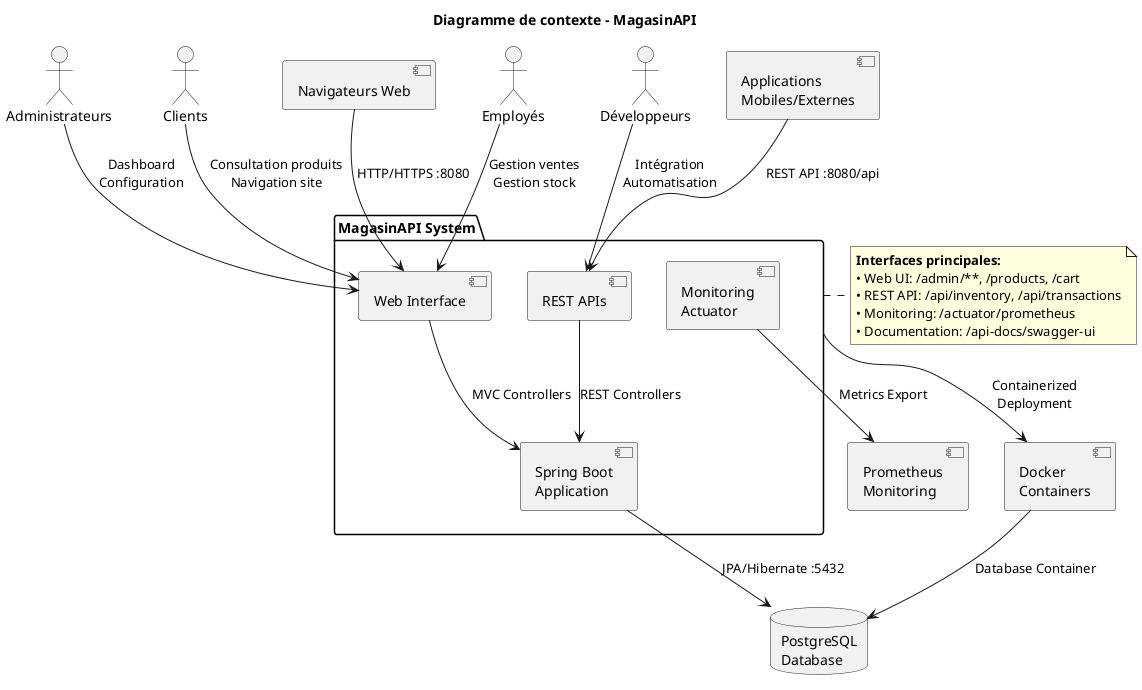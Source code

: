 @startuml
title Diagramme de contexte - MagasinAPI

' === Acteurs externes ===
actor "Clients" as Clients
actor "Employés" as Employees
actor "Administrateurs" as Admins
actor "Développeurs" as Developers

' === Systèmes externes ===
database "PostgreSQL\nDatabase" as DB
component "Docker\nContainers" as Docker
component "Prometheus\nMonitoring" as Prometheus
component "Navigateurs Web" as Browser
component "Applications\nMobiles/Externes" as MobileApps

' === Système principal ===
package "MagasinAPI System" as System {
  component "Spring Boot\nApplication" as SpringApp
  component "REST APIs" as APIs
  component "Web Interface" as WebUI
  component "Monitoring\nActuator" as Monitoring
}

' === Relations avec les acteurs ===
Clients --> WebUI : Consultation produits\nNavigation site
Employees --> WebUI : Gestion ventes\nGestion stock
Admins --> WebUI : Dashboard\nConfiguration
Developers --> APIs : Intégration\nAutomatisation

' === Relations avec les navigateurs ===
Browser --> WebUI : HTTP/HTTPS :8080
MobileApps --> APIs : REST API :8080/api

' === Relations internes ===
WebUI --> SpringApp : MVC Controllers
APIs --> SpringApp : REST Controllers
SpringApp --> DB : JPA/Hibernate :5432
Monitoring --> Prometheus : Metrics Export

' === Infrastructure ===
System --> Docker : Containerized\nDeployment
Docker --> DB : Database Container

' === Flux de données principaux ===
note right of System
  **Interfaces principales:**
  • Web UI: /admin/**, /products, /cart
  • REST API: /api/inventory, /api/transactions
  • Monitoring: /actuator/prometheus
  • Documentation: /api-docs/swagger-ui
end note

@enduml
